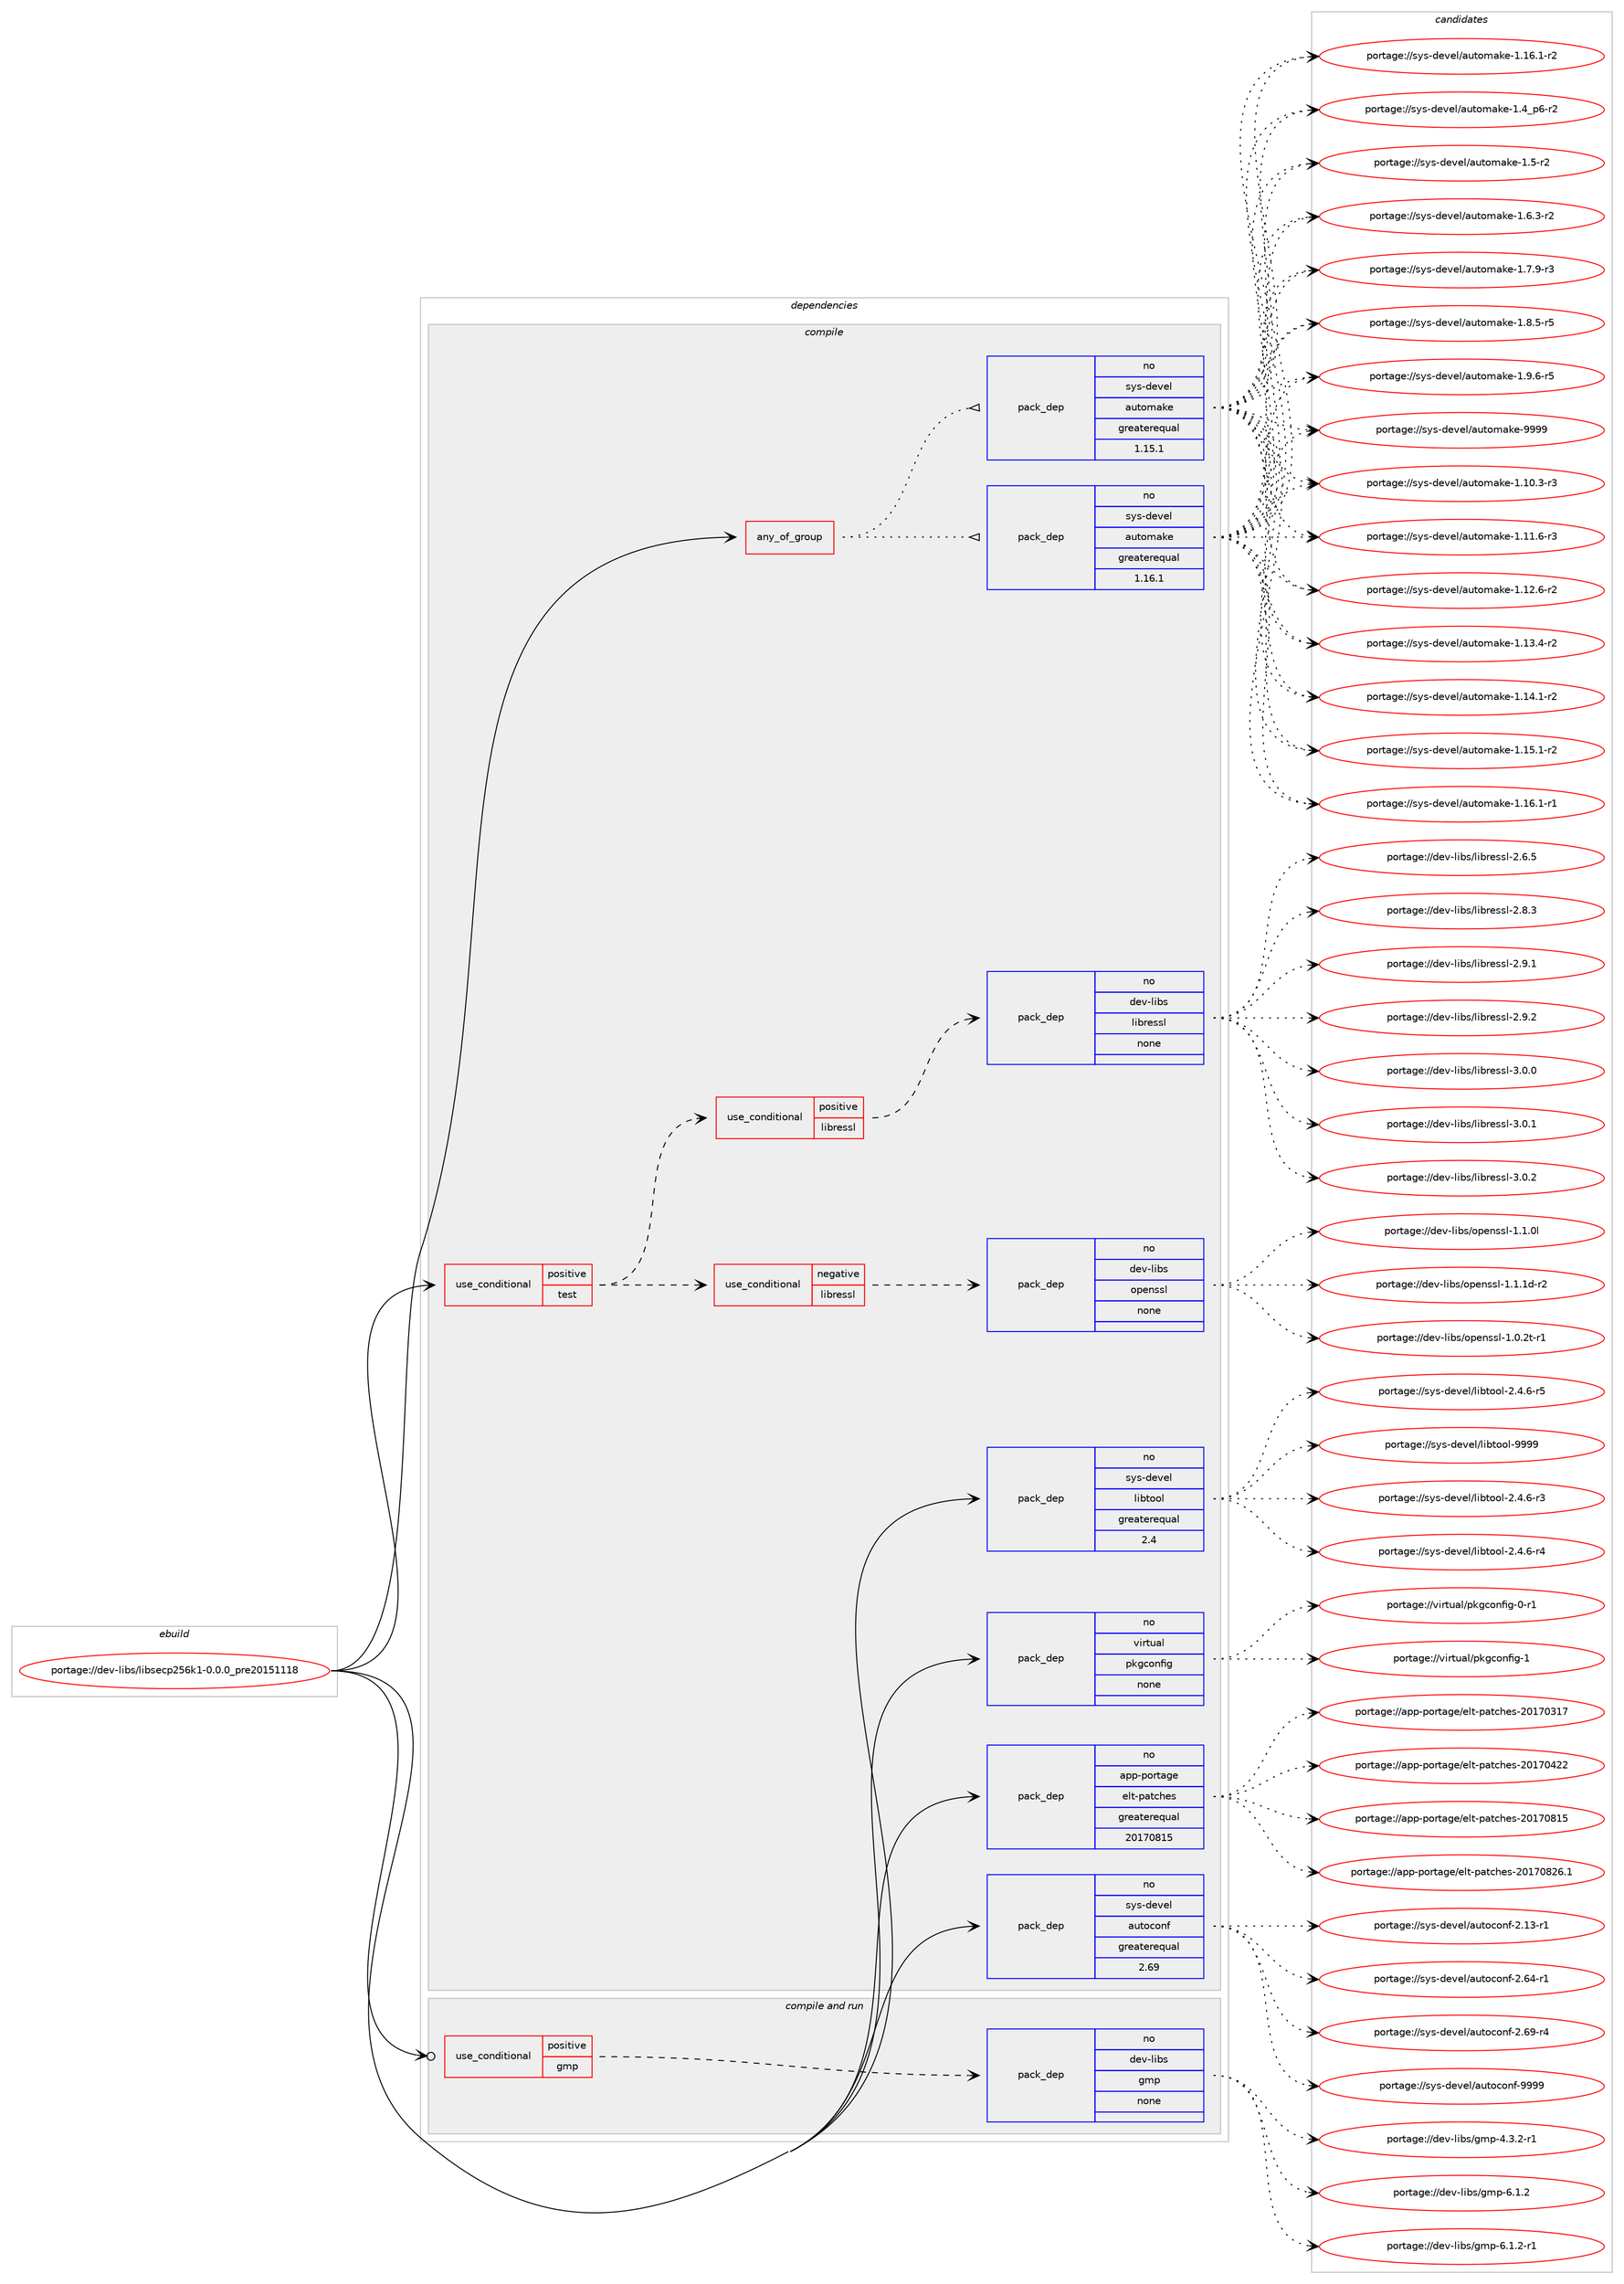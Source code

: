 digraph prolog {

# *************
# Graph options
# *************

newrank=true;
concentrate=true;
compound=true;
graph [rankdir=LR,fontname=Helvetica,fontsize=10,ranksep=1.5];#, ranksep=2.5, nodesep=0.2];
edge  [arrowhead=vee];
node  [fontname=Helvetica,fontsize=10];

# **********
# The ebuild
# **********

subgraph cluster_leftcol {
color=gray;
rank=same;
label=<<i>ebuild</i>>;
id [label="portage://dev-libs/libsecp256k1-0.0.0_pre20151118", color=red, width=4, href="../dev-libs/libsecp256k1-0.0.0_pre20151118.svg"];
}

# ****************
# The dependencies
# ****************

subgraph cluster_midcol {
color=gray;
label=<<i>dependencies</i>>;
subgraph cluster_compile {
fillcolor="#eeeeee";
style=filled;
label=<<i>compile</i>>;
subgraph any2994 {
dependency102127 [label=<<TABLE BORDER="0" CELLBORDER="1" CELLSPACING="0" CELLPADDING="4"><TR><TD CELLPADDING="10">any_of_group</TD></TR></TABLE>>, shape=none, color=red];subgraph pack77700 {
dependency102128 [label=<<TABLE BORDER="0" CELLBORDER="1" CELLSPACING="0" CELLPADDING="4" WIDTH="220"><TR><TD ROWSPAN="6" CELLPADDING="30">pack_dep</TD></TR><TR><TD WIDTH="110">no</TD></TR><TR><TD>sys-devel</TD></TR><TR><TD>automake</TD></TR><TR><TD>greaterequal</TD></TR><TR><TD>1.16.1</TD></TR></TABLE>>, shape=none, color=blue];
}
dependency102127:e -> dependency102128:w [weight=20,style="dotted",arrowhead="oinv"];
subgraph pack77701 {
dependency102129 [label=<<TABLE BORDER="0" CELLBORDER="1" CELLSPACING="0" CELLPADDING="4" WIDTH="220"><TR><TD ROWSPAN="6" CELLPADDING="30">pack_dep</TD></TR><TR><TD WIDTH="110">no</TD></TR><TR><TD>sys-devel</TD></TR><TR><TD>automake</TD></TR><TR><TD>greaterequal</TD></TR><TR><TD>1.15.1</TD></TR></TABLE>>, shape=none, color=blue];
}
dependency102127:e -> dependency102129:w [weight=20,style="dotted",arrowhead="oinv"];
}
id:e -> dependency102127:w [weight=20,style="solid",arrowhead="vee"];
subgraph cond21374 {
dependency102130 [label=<<TABLE BORDER="0" CELLBORDER="1" CELLSPACING="0" CELLPADDING="4"><TR><TD ROWSPAN="3" CELLPADDING="10">use_conditional</TD></TR><TR><TD>positive</TD></TR><TR><TD>test</TD></TR></TABLE>>, shape=none, color=red];
subgraph cond21375 {
dependency102131 [label=<<TABLE BORDER="0" CELLBORDER="1" CELLSPACING="0" CELLPADDING="4"><TR><TD ROWSPAN="3" CELLPADDING="10">use_conditional</TD></TR><TR><TD>negative</TD></TR><TR><TD>libressl</TD></TR></TABLE>>, shape=none, color=red];
subgraph pack77702 {
dependency102132 [label=<<TABLE BORDER="0" CELLBORDER="1" CELLSPACING="0" CELLPADDING="4" WIDTH="220"><TR><TD ROWSPAN="6" CELLPADDING="30">pack_dep</TD></TR><TR><TD WIDTH="110">no</TD></TR><TR><TD>dev-libs</TD></TR><TR><TD>openssl</TD></TR><TR><TD>none</TD></TR><TR><TD></TD></TR></TABLE>>, shape=none, color=blue];
}
dependency102131:e -> dependency102132:w [weight=20,style="dashed",arrowhead="vee"];
}
dependency102130:e -> dependency102131:w [weight=20,style="dashed",arrowhead="vee"];
subgraph cond21376 {
dependency102133 [label=<<TABLE BORDER="0" CELLBORDER="1" CELLSPACING="0" CELLPADDING="4"><TR><TD ROWSPAN="3" CELLPADDING="10">use_conditional</TD></TR><TR><TD>positive</TD></TR><TR><TD>libressl</TD></TR></TABLE>>, shape=none, color=red];
subgraph pack77703 {
dependency102134 [label=<<TABLE BORDER="0" CELLBORDER="1" CELLSPACING="0" CELLPADDING="4" WIDTH="220"><TR><TD ROWSPAN="6" CELLPADDING="30">pack_dep</TD></TR><TR><TD WIDTH="110">no</TD></TR><TR><TD>dev-libs</TD></TR><TR><TD>libressl</TD></TR><TR><TD>none</TD></TR><TR><TD></TD></TR></TABLE>>, shape=none, color=blue];
}
dependency102133:e -> dependency102134:w [weight=20,style="dashed",arrowhead="vee"];
}
dependency102130:e -> dependency102133:w [weight=20,style="dashed",arrowhead="vee"];
}
id:e -> dependency102130:w [weight=20,style="solid",arrowhead="vee"];
subgraph pack77704 {
dependency102135 [label=<<TABLE BORDER="0" CELLBORDER="1" CELLSPACING="0" CELLPADDING="4" WIDTH="220"><TR><TD ROWSPAN="6" CELLPADDING="30">pack_dep</TD></TR><TR><TD WIDTH="110">no</TD></TR><TR><TD>app-portage</TD></TR><TR><TD>elt-patches</TD></TR><TR><TD>greaterequal</TD></TR><TR><TD>20170815</TD></TR></TABLE>>, shape=none, color=blue];
}
id:e -> dependency102135:w [weight=20,style="solid",arrowhead="vee"];
subgraph pack77705 {
dependency102136 [label=<<TABLE BORDER="0" CELLBORDER="1" CELLSPACING="0" CELLPADDING="4" WIDTH="220"><TR><TD ROWSPAN="6" CELLPADDING="30">pack_dep</TD></TR><TR><TD WIDTH="110">no</TD></TR><TR><TD>sys-devel</TD></TR><TR><TD>autoconf</TD></TR><TR><TD>greaterequal</TD></TR><TR><TD>2.69</TD></TR></TABLE>>, shape=none, color=blue];
}
id:e -> dependency102136:w [weight=20,style="solid",arrowhead="vee"];
subgraph pack77706 {
dependency102137 [label=<<TABLE BORDER="0" CELLBORDER="1" CELLSPACING="0" CELLPADDING="4" WIDTH="220"><TR><TD ROWSPAN="6" CELLPADDING="30">pack_dep</TD></TR><TR><TD WIDTH="110">no</TD></TR><TR><TD>sys-devel</TD></TR><TR><TD>libtool</TD></TR><TR><TD>greaterequal</TD></TR><TR><TD>2.4</TD></TR></TABLE>>, shape=none, color=blue];
}
id:e -> dependency102137:w [weight=20,style="solid",arrowhead="vee"];
subgraph pack77707 {
dependency102138 [label=<<TABLE BORDER="0" CELLBORDER="1" CELLSPACING="0" CELLPADDING="4" WIDTH="220"><TR><TD ROWSPAN="6" CELLPADDING="30">pack_dep</TD></TR><TR><TD WIDTH="110">no</TD></TR><TR><TD>virtual</TD></TR><TR><TD>pkgconfig</TD></TR><TR><TD>none</TD></TR><TR><TD></TD></TR></TABLE>>, shape=none, color=blue];
}
id:e -> dependency102138:w [weight=20,style="solid",arrowhead="vee"];
}
subgraph cluster_compileandrun {
fillcolor="#eeeeee";
style=filled;
label=<<i>compile and run</i>>;
subgraph cond21377 {
dependency102139 [label=<<TABLE BORDER="0" CELLBORDER="1" CELLSPACING="0" CELLPADDING="4"><TR><TD ROWSPAN="3" CELLPADDING="10">use_conditional</TD></TR><TR><TD>positive</TD></TR><TR><TD>gmp</TD></TR></TABLE>>, shape=none, color=red];
subgraph pack77708 {
dependency102140 [label=<<TABLE BORDER="0" CELLBORDER="1" CELLSPACING="0" CELLPADDING="4" WIDTH="220"><TR><TD ROWSPAN="6" CELLPADDING="30">pack_dep</TD></TR><TR><TD WIDTH="110">no</TD></TR><TR><TD>dev-libs</TD></TR><TR><TD>gmp</TD></TR><TR><TD>none</TD></TR><TR><TD></TD></TR></TABLE>>, shape=none, color=blue];
}
dependency102139:e -> dependency102140:w [weight=20,style="dashed",arrowhead="vee"];
}
id:e -> dependency102139:w [weight=20,style="solid",arrowhead="odotvee"];
}
subgraph cluster_run {
fillcolor="#eeeeee";
style=filled;
label=<<i>run</i>>;
}
}

# **************
# The candidates
# **************

subgraph cluster_choices {
rank=same;
color=gray;
label=<<i>candidates</i>>;

subgraph choice77700 {
color=black;
nodesep=1;
choiceportage11512111545100101118101108479711711611110997107101454946494846514511451 [label="portage://sys-devel/automake-1.10.3-r3", color=red, width=4,href="../sys-devel/automake-1.10.3-r3.svg"];
choiceportage11512111545100101118101108479711711611110997107101454946494946544511451 [label="portage://sys-devel/automake-1.11.6-r3", color=red, width=4,href="../sys-devel/automake-1.11.6-r3.svg"];
choiceportage11512111545100101118101108479711711611110997107101454946495046544511450 [label="portage://sys-devel/automake-1.12.6-r2", color=red, width=4,href="../sys-devel/automake-1.12.6-r2.svg"];
choiceportage11512111545100101118101108479711711611110997107101454946495146524511450 [label="portage://sys-devel/automake-1.13.4-r2", color=red, width=4,href="../sys-devel/automake-1.13.4-r2.svg"];
choiceportage11512111545100101118101108479711711611110997107101454946495246494511450 [label="portage://sys-devel/automake-1.14.1-r2", color=red, width=4,href="../sys-devel/automake-1.14.1-r2.svg"];
choiceportage11512111545100101118101108479711711611110997107101454946495346494511450 [label="portage://sys-devel/automake-1.15.1-r2", color=red, width=4,href="../sys-devel/automake-1.15.1-r2.svg"];
choiceportage11512111545100101118101108479711711611110997107101454946495446494511449 [label="portage://sys-devel/automake-1.16.1-r1", color=red, width=4,href="../sys-devel/automake-1.16.1-r1.svg"];
choiceportage11512111545100101118101108479711711611110997107101454946495446494511450 [label="portage://sys-devel/automake-1.16.1-r2", color=red, width=4,href="../sys-devel/automake-1.16.1-r2.svg"];
choiceportage115121115451001011181011084797117116111109971071014549465295112544511450 [label="portage://sys-devel/automake-1.4_p6-r2", color=red, width=4,href="../sys-devel/automake-1.4_p6-r2.svg"];
choiceportage11512111545100101118101108479711711611110997107101454946534511450 [label="portage://sys-devel/automake-1.5-r2", color=red, width=4,href="../sys-devel/automake-1.5-r2.svg"];
choiceportage115121115451001011181011084797117116111109971071014549465446514511450 [label="portage://sys-devel/automake-1.6.3-r2", color=red, width=4,href="../sys-devel/automake-1.6.3-r2.svg"];
choiceportage115121115451001011181011084797117116111109971071014549465546574511451 [label="portage://sys-devel/automake-1.7.9-r3", color=red, width=4,href="../sys-devel/automake-1.7.9-r3.svg"];
choiceportage115121115451001011181011084797117116111109971071014549465646534511453 [label="portage://sys-devel/automake-1.8.5-r5", color=red, width=4,href="../sys-devel/automake-1.8.5-r5.svg"];
choiceportage115121115451001011181011084797117116111109971071014549465746544511453 [label="portage://sys-devel/automake-1.9.6-r5", color=red, width=4,href="../sys-devel/automake-1.9.6-r5.svg"];
choiceportage115121115451001011181011084797117116111109971071014557575757 [label="portage://sys-devel/automake-9999", color=red, width=4,href="../sys-devel/automake-9999.svg"];
dependency102128:e -> choiceportage11512111545100101118101108479711711611110997107101454946494846514511451:w [style=dotted,weight="100"];
dependency102128:e -> choiceportage11512111545100101118101108479711711611110997107101454946494946544511451:w [style=dotted,weight="100"];
dependency102128:e -> choiceportage11512111545100101118101108479711711611110997107101454946495046544511450:w [style=dotted,weight="100"];
dependency102128:e -> choiceportage11512111545100101118101108479711711611110997107101454946495146524511450:w [style=dotted,weight="100"];
dependency102128:e -> choiceportage11512111545100101118101108479711711611110997107101454946495246494511450:w [style=dotted,weight="100"];
dependency102128:e -> choiceportage11512111545100101118101108479711711611110997107101454946495346494511450:w [style=dotted,weight="100"];
dependency102128:e -> choiceportage11512111545100101118101108479711711611110997107101454946495446494511449:w [style=dotted,weight="100"];
dependency102128:e -> choiceportage11512111545100101118101108479711711611110997107101454946495446494511450:w [style=dotted,weight="100"];
dependency102128:e -> choiceportage115121115451001011181011084797117116111109971071014549465295112544511450:w [style=dotted,weight="100"];
dependency102128:e -> choiceportage11512111545100101118101108479711711611110997107101454946534511450:w [style=dotted,weight="100"];
dependency102128:e -> choiceportage115121115451001011181011084797117116111109971071014549465446514511450:w [style=dotted,weight="100"];
dependency102128:e -> choiceportage115121115451001011181011084797117116111109971071014549465546574511451:w [style=dotted,weight="100"];
dependency102128:e -> choiceportage115121115451001011181011084797117116111109971071014549465646534511453:w [style=dotted,weight="100"];
dependency102128:e -> choiceportage115121115451001011181011084797117116111109971071014549465746544511453:w [style=dotted,weight="100"];
dependency102128:e -> choiceportage115121115451001011181011084797117116111109971071014557575757:w [style=dotted,weight="100"];
}
subgraph choice77701 {
color=black;
nodesep=1;
choiceportage11512111545100101118101108479711711611110997107101454946494846514511451 [label="portage://sys-devel/automake-1.10.3-r3", color=red, width=4,href="../sys-devel/automake-1.10.3-r3.svg"];
choiceportage11512111545100101118101108479711711611110997107101454946494946544511451 [label="portage://sys-devel/automake-1.11.6-r3", color=red, width=4,href="../sys-devel/automake-1.11.6-r3.svg"];
choiceportage11512111545100101118101108479711711611110997107101454946495046544511450 [label="portage://sys-devel/automake-1.12.6-r2", color=red, width=4,href="../sys-devel/automake-1.12.6-r2.svg"];
choiceportage11512111545100101118101108479711711611110997107101454946495146524511450 [label="portage://sys-devel/automake-1.13.4-r2", color=red, width=4,href="../sys-devel/automake-1.13.4-r2.svg"];
choiceportage11512111545100101118101108479711711611110997107101454946495246494511450 [label="portage://sys-devel/automake-1.14.1-r2", color=red, width=4,href="../sys-devel/automake-1.14.1-r2.svg"];
choiceportage11512111545100101118101108479711711611110997107101454946495346494511450 [label="portage://sys-devel/automake-1.15.1-r2", color=red, width=4,href="../sys-devel/automake-1.15.1-r2.svg"];
choiceportage11512111545100101118101108479711711611110997107101454946495446494511449 [label="portage://sys-devel/automake-1.16.1-r1", color=red, width=4,href="../sys-devel/automake-1.16.1-r1.svg"];
choiceportage11512111545100101118101108479711711611110997107101454946495446494511450 [label="portage://sys-devel/automake-1.16.1-r2", color=red, width=4,href="../sys-devel/automake-1.16.1-r2.svg"];
choiceportage115121115451001011181011084797117116111109971071014549465295112544511450 [label="portage://sys-devel/automake-1.4_p6-r2", color=red, width=4,href="../sys-devel/automake-1.4_p6-r2.svg"];
choiceportage11512111545100101118101108479711711611110997107101454946534511450 [label="portage://sys-devel/automake-1.5-r2", color=red, width=4,href="../sys-devel/automake-1.5-r2.svg"];
choiceportage115121115451001011181011084797117116111109971071014549465446514511450 [label="portage://sys-devel/automake-1.6.3-r2", color=red, width=4,href="../sys-devel/automake-1.6.3-r2.svg"];
choiceportage115121115451001011181011084797117116111109971071014549465546574511451 [label="portage://sys-devel/automake-1.7.9-r3", color=red, width=4,href="../sys-devel/automake-1.7.9-r3.svg"];
choiceportage115121115451001011181011084797117116111109971071014549465646534511453 [label="portage://sys-devel/automake-1.8.5-r5", color=red, width=4,href="../sys-devel/automake-1.8.5-r5.svg"];
choiceportage115121115451001011181011084797117116111109971071014549465746544511453 [label="portage://sys-devel/automake-1.9.6-r5", color=red, width=4,href="../sys-devel/automake-1.9.6-r5.svg"];
choiceportage115121115451001011181011084797117116111109971071014557575757 [label="portage://sys-devel/automake-9999", color=red, width=4,href="../sys-devel/automake-9999.svg"];
dependency102129:e -> choiceportage11512111545100101118101108479711711611110997107101454946494846514511451:w [style=dotted,weight="100"];
dependency102129:e -> choiceportage11512111545100101118101108479711711611110997107101454946494946544511451:w [style=dotted,weight="100"];
dependency102129:e -> choiceportage11512111545100101118101108479711711611110997107101454946495046544511450:w [style=dotted,weight="100"];
dependency102129:e -> choiceportage11512111545100101118101108479711711611110997107101454946495146524511450:w [style=dotted,weight="100"];
dependency102129:e -> choiceportage11512111545100101118101108479711711611110997107101454946495246494511450:w [style=dotted,weight="100"];
dependency102129:e -> choiceportage11512111545100101118101108479711711611110997107101454946495346494511450:w [style=dotted,weight="100"];
dependency102129:e -> choiceportage11512111545100101118101108479711711611110997107101454946495446494511449:w [style=dotted,weight="100"];
dependency102129:e -> choiceportage11512111545100101118101108479711711611110997107101454946495446494511450:w [style=dotted,weight="100"];
dependency102129:e -> choiceportage115121115451001011181011084797117116111109971071014549465295112544511450:w [style=dotted,weight="100"];
dependency102129:e -> choiceportage11512111545100101118101108479711711611110997107101454946534511450:w [style=dotted,weight="100"];
dependency102129:e -> choiceportage115121115451001011181011084797117116111109971071014549465446514511450:w [style=dotted,weight="100"];
dependency102129:e -> choiceportage115121115451001011181011084797117116111109971071014549465546574511451:w [style=dotted,weight="100"];
dependency102129:e -> choiceportage115121115451001011181011084797117116111109971071014549465646534511453:w [style=dotted,weight="100"];
dependency102129:e -> choiceportage115121115451001011181011084797117116111109971071014549465746544511453:w [style=dotted,weight="100"];
dependency102129:e -> choiceportage115121115451001011181011084797117116111109971071014557575757:w [style=dotted,weight="100"];
}
subgraph choice77702 {
color=black;
nodesep=1;
choiceportage1001011184510810598115471111121011101151151084549464846501164511449 [label="portage://dev-libs/openssl-1.0.2t-r1", color=red, width=4,href="../dev-libs/openssl-1.0.2t-r1.svg"];
choiceportage100101118451081059811547111112101110115115108454946494648108 [label="portage://dev-libs/openssl-1.1.0l", color=red, width=4,href="../dev-libs/openssl-1.1.0l.svg"];
choiceportage1001011184510810598115471111121011101151151084549464946491004511450 [label="portage://dev-libs/openssl-1.1.1d-r2", color=red, width=4,href="../dev-libs/openssl-1.1.1d-r2.svg"];
dependency102132:e -> choiceportage1001011184510810598115471111121011101151151084549464846501164511449:w [style=dotted,weight="100"];
dependency102132:e -> choiceportage100101118451081059811547111112101110115115108454946494648108:w [style=dotted,weight="100"];
dependency102132:e -> choiceportage1001011184510810598115471111121011101151151084549464946491004511450:w [style=dotted,weight="100"];
}
subgraph choice77703 {
color=black;
nodesep=1;
choiceportage10010111845108105981154710810598114101115115108455046544653 [label="portage://dev-libs/libressl-2.6.5", color=red, width=4,href="../dev-libs/libressl-2.6.5.svg"];
choiceportage10010111845108105981154710810598114101115115108455046564651 [label="portage://dev-libs/libressl-2.8.3", color=red, width=4,href="../dev-libs/libressl-2.8.3.svg"];
choiceportage10010111845108105981154710810598114101115115108455046574649 [label="portage://dev-libs/libressl-2.9.1", color=red, width=4,href="../dev-libs/libressl-2.9.1.svg"];
choiceportage10010111845108105981154710810598114101115115108455046574650 [label="portage://dev-libs/libressl-2.9.2", color=red, width=4,href="../dev-libs/libressl-2.9.2.svg"];
choiceportage10010111845108105981154710810598114101115115108455146484648 [label="portage://dev-libs/libressl-3.0.0", color=red, width=4,href="../dev-libs/libressl-3.0.0.svg"];
choiceportage10010111845108105981154710810598114101115115108455146484649 [label="portage://dev-libs/libressl-3.0.1", color=red, width=4,href="../dev-libs/libressl-3.0.1.svg"];
choiceportage10010111845108105981154710810598114101115115108455146484650 [label="portage://dev-libs/libressl-3.0.2", color=red, width=4,href="../dev-libs/libressl-3.0.2.svg"];
dependency102134:e -> choiceportage10010111845108105981154710810598114101115115108455046544653:w [style=dotted,weight="100"];
dependency102134:e -> choiceportage10010111845108105981154710810598114101115115108455046564651:w [style=dotted,weight="100"];
dependency102134:e -> choiceportage10010111845108105981154710810598114101115115108455046574649:w [style=dotted,weight="100"];
dependency102134:e -> choiceportage10010111845108105981154710810598114101115115108455046574650:w [style=dotted,weight="100"];
dependency102134:e -> choiceportage10010111845108105981154710810598114101115115108455146484648:w [style=dotted,weight="100"];
dependency102134:e -> choiceportage10010111845108105981154710810598114101115115108455146484649:w [style=dotted,weight="100"];
dependency102134:e -> choiceportage10010111845108105981154710810598114101115115108455146484650:w [style=dotted,weight="100"];
}
subgraph choice77704 {
color=black;
nodesep=1;
choiceportage97112112451121111141169710310147101108116451129711699104101115455048495548514955 [label="portage://app-portage/elt-patches-20170317", color=red, width=4,href="../app-portage/elt-patches-20170317.svg"];
choiceportage97112112451121111141169710310147101108116451129711699104101115455048495548525050 [label="portage://app-portage/elt-patches-20170422", color=red, width=4,href="../app-portage/elt-patches-20170422.svg"];
choiceportage97112112451121111141169710310147101108116451129711699104101115455048495548564953 [label="portage://app-portage/elt-patches-20170815", color=red, width=4,href="../app-portage/elt-patches-20170815.svg"];
choiceportage971121124511211111411697103101471011081164511297116991041011154550484955485650544649 [label="portage://app-portage/elt-patches-20170826.1", color=red, width=4,href="../app-portage/elt-patches-20170826.1.svg"];
dependency102135:e -> choiceportage97112112451121111141169710310147101108116451129711699104101115455048495548514955:w [style=dotted,weight="100"];
dependency102135:e -> choiceportage97112112451121111141169710310147101108116451129711699104101115455048495548525050:w [style=dotted,weight="100"];
dependency102135:e -> choiceportage97112112451121111141169710310147101108116451129711699104101115455048495548564953:w [style=dotted,weight="100"];
dependency102135:e -> choiceportage971121124511211111411697103101471011081164511297116991041011154550484955485650544649:w [style=dotted,weight="100"];
}
subgraph choice77705 {
color=black;
nodesep=1;
choiceportage1151211154510010111810110847971171161119911111010245504649514511449 [label="portage://sys-devel/autoconf-2.13-r1", color=red, width=4,href="../sys-devel/autoconf-2.13-r1.svg"];
choiceportage1151211154510010111810110847971171161119911111010245504654524511449 [label="portage://sys-devel/autoconf-2.64-r1", color=red, width=4,href="../sys-devel/autoconf-2.64-r1.svg"];
choiceportage1151211154510010111810110847971171161119911111010245504654574511452 [label="portage://sys-devel/autoconf-2.69-r4", color=red, width=4,href="../sys-devel/autoconf-2.69-r4.svg"];
choiceportage115121115451001011181011084797117116111991111101024557575757 [label="portage://sys-devel/autoconf-9999", color=red, width=4,href="../sys-devel/autoconf-9999.svg"];
dependency102136:e -> choiceportage1151211154510010111810110847971171161119911111010245504649514511449:w [style=dotted,weight="100"];
dependency102136:e -> choiceportage1151211154510010111810110847971171161119911111010245504654524511449:w [style=dotted,weight="100"];
dependency102136:e -> choiceportage1151211154510010111810110847971171161119911111010245504654574511452:w [style=dotted,weight="100"];
dependency102136:e -> choiceportage115121115451001011181011084797117116111991111101024557575757:w [style=dotted,weight="100"];
}
subgraph choice77706 {
color=black;
nodesep=1;
choiceportage1151211154510010111810110847108105981161111111084550465246544511451 [label="portage://sys-devel/libtool-2.4.6-r3", color=red, width=4,href="../sys-devel/libtool-2.4.6-r3.svg"];
choiceportage1151211154510010111810110847108105981161111111084550465246544511452 [label="portage://sys-devel/libtool-2.4.6-r4", color=red, width=4,href="../sys-devel/libtool-2.4.6-r4.svg"];
choiceportage1151211154510010111810110847108105981161111111084550465246544511453 [label="portage://sys-devel/libtool-2.4.6-r5", color=red, width=4,href="../sys-devel/libtool-2.4.6-r5.svg"];
choiceportage1151211154510010111810110847108105981161111111084557575757 [label="portage://sys-devel/libtool-9999", color=red, width=4,href="../sys-devel/libtool-9999.svg"];
dependency102137:e -> choiceportage1151211154510010111810110847108105981161111111084550465246544511451:w [style=dotted,weight="100"];
dependency102137:e -> choiceportage1151211154510010111810110847108105981161111111084550465246544511452:w [style=dotted,weight="100"];
dependency102137:e -> choiceportage1151211154510010111810110847108105981161111111084550465246544511453:w [style=dotted,weight="100"];
dependency102137:e -> choiceportage1151211154510010111810110847108105981161111111084557575757:w [style=dotted,weight="100"];
}
subgraph choice77707 {
color=black;
nodesep=1;
choiceportage11810511411611797108471121071039911111010210510345484511449 [label="portage://virtual/pkgconfig-0-r1", color=red, width=4,href="../virtual/pkgconfig-0-r1.svg"];
choiceportage1181051141161179710847112107103991111101021051034549 [label="portage://virtual/pkgconfig-1", color=red, width=4,href="../virtual/pkgconfig-1.svg"];
dependency102138:e -> choiceportage11810511411611797108471121071039911111010210510345484511449:w [style=dotted,weight="100"];
dependency102138:e -> choiceportage1181051141161179710847112107103991111101021051034549:w [style=dotted,weight="100"];
}
subgraph choice77708 {
color=black;
nodesep=1;
choiceportage1001011184510810598115471031091124552465146504511449 [label="portage://dev-libs/gmp-4.3.2-r1", color=red, width=4,href="../dev-libs/gmp-4.3.2-r1.svg"];
choiceportage100101118451081059811547103109112455446494650 [label="portage://dev-libs/gmp-6.1.2", color=red, width=4,href="../dev-libs/gmp-6.1.2.svg"];
choiceportage1001011184510810598115471031091124554464946504511449 [label="portage://dev-libs/gmp-6.1.2-r1", color=red, width=4,href="../dev-libs/gmp-6.1.2-r1.svg"];
dependency102140:e -> choiceportage1001011184510810598115471031091124552465146504511449:w [style=dotted,weight="100"];
dependency102140:e -> choiceportage100101118451081059811547103109112455446494650:w [style=dotted,weight="100"];
dependency102140:e -> choiceportage1001011184510810598115471031091124554464946504511449:w [style=dotted,weight="100"];
}
}

}
